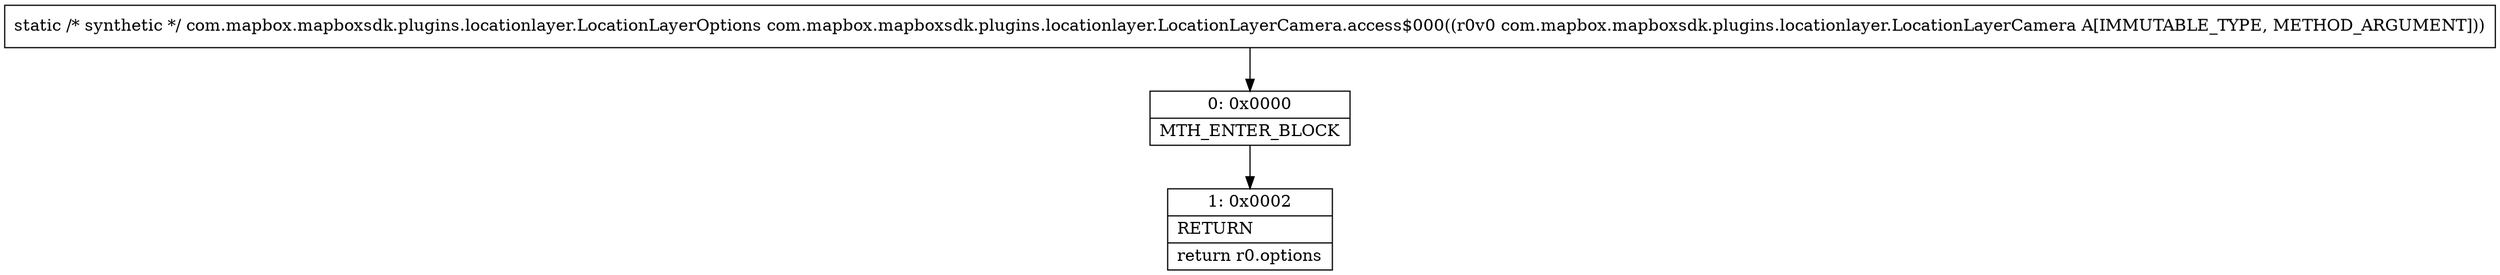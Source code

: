 digraph "CFG forcom.mapbox.mapboxsdk.plugins.locationlayer.LocationLayerCamera.access$000(Lcom\/mapbox\/mapboxsdk\/plugins\/locationlayer\/LocationLayerCamera;)Lcom\/mapbox\/mapboxsdk\/plugins\/locationlayer\/LocationLayerOptions;" {
Node_0 [shape=record,label="{0\:\ 0x0000|MTH_ENTER_BLOCK\l}"];
Node_1 [shape=record,label="{1\:\ 0x0002|RETURN\l|return r0.options\l}"];
MethodNode[shape=record,label="{static \/* synthetic *\/ com.mapbox.mapboxsdk.plugins.locationlayer.LocationLayerOptions com.mapbox.mapboxsdk.plugins.locationlayer.LocationLayerCamera.access$000((r0v0 com.mapbox.mapboxsdk.plugins.locationlayer.LocationLayerCamera A[IMMUTABLE_TYPE, METHOD_ARGUMENT])) }"];
MethodNode -> Node_0;
Node_0 -> Node_1;
}

